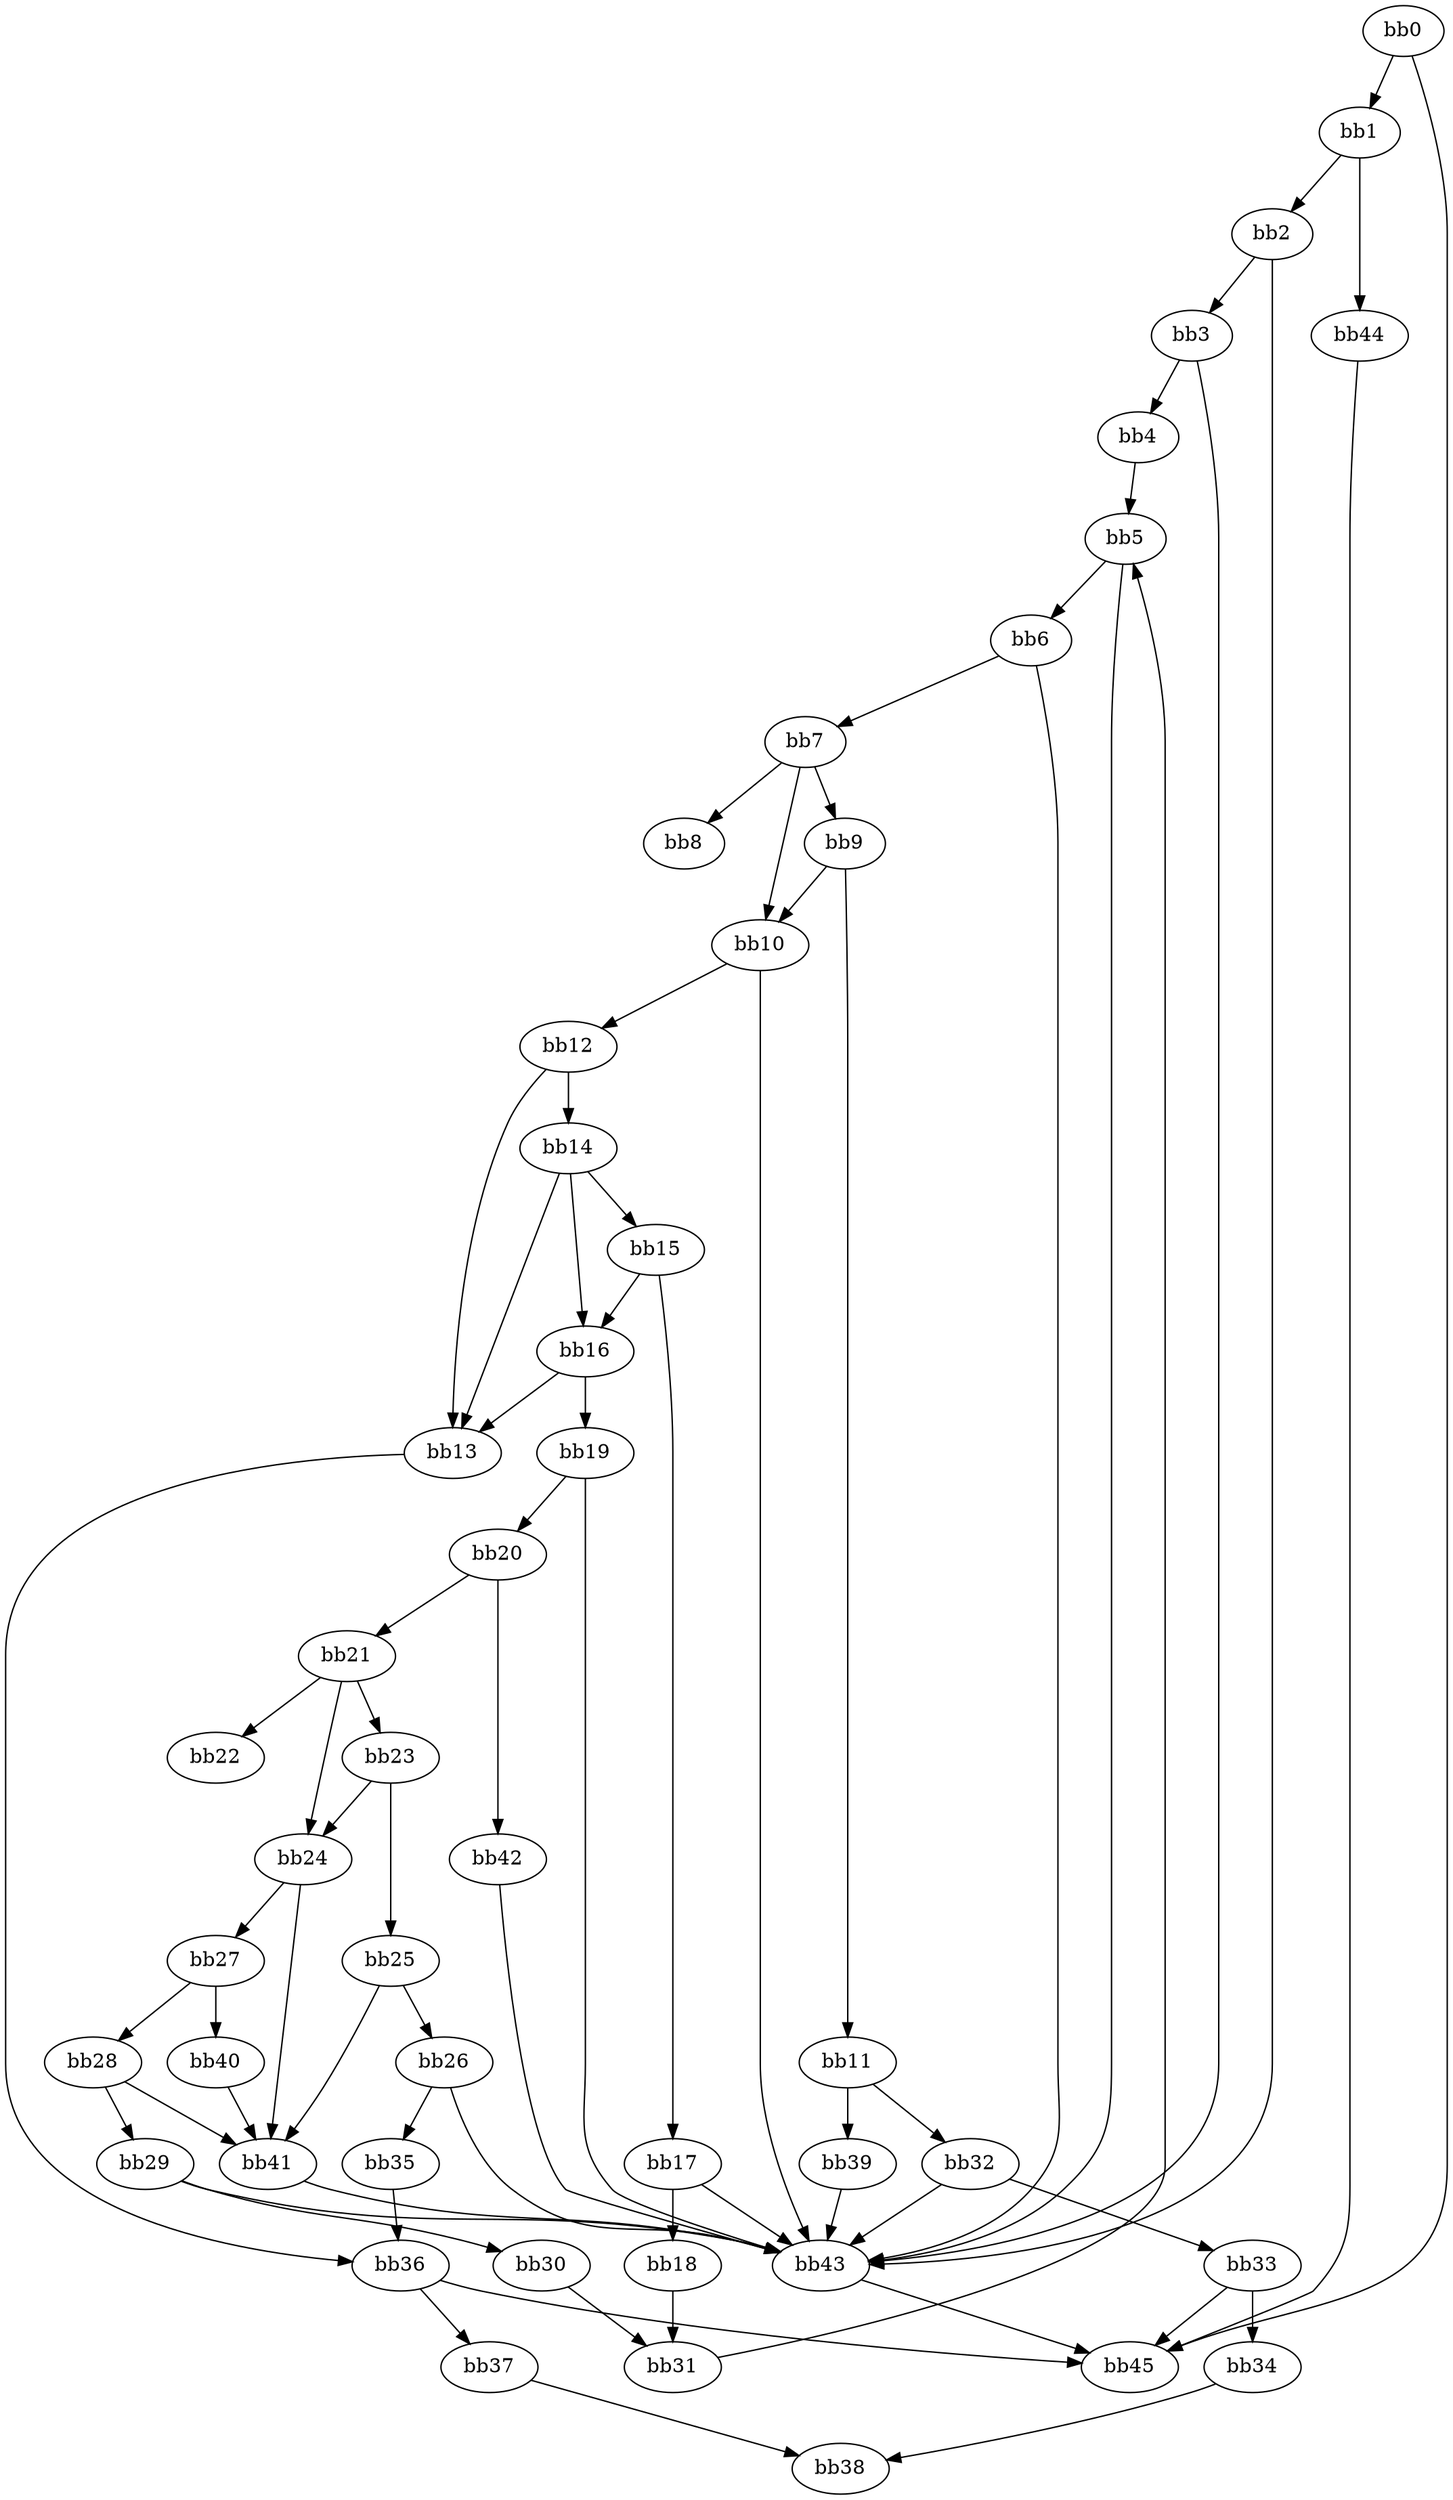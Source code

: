 digraph {
    0 [ label = "bb0\l" ]
    1 [ label = "bb1\l" ]
    2 [ label = "bb2\l" ]
    3 [ label = "bb3\l" ]
    4 [ label = "bb4\l" ]
    5 [ label = "bb5\l" ]
    6 [ label = "bb6\l" ]
    7 [ label = "bb7\l" ]
    8 [ label = "bb8\l" ]
    9 [ label = "bb9\l" ]
    10 [ label = "bb10\l" ]
    11 [ label = "bb11\l" ]
    12 [ label = "bb12\l" ]
    13 [ label = "bb13\l" ]
    14 [ label = "bb14\l" ]
    15 [ label = "bb15\l" ]
    16 [ label = "bb16\l" ]
    17 [ label = "bb17\l" ]
    18 [ label = "bb18\l" ]
    19 [ label = "bb19\l" ]
    20 [ label = "bb20\l" ]
    21 [ label = "bb21\l" ]
    22 [ label = "bb22\l" ]
    23 [ label = "bb23\l" ]
    24 [ label = "bb24\l" ]
    25 [ label = "bb25\l" ]
    26 [ label = "bb26\l" ]
    27 [ label = "bb27\l" ]
    28 [ label = "bb28\l" ]
    29 [ label = "bb29\l" ]
    30 [ label = "bb30\l" ]
    31 [ label = "bb31\l" ]
    32 [ label = "bb32\l" ]
    33 [ label = "bb33\l" ]
    34 [ label = "bb34\l" ]
    35 [ label = "bb35\l" ]
    36 [ label = "bb36\l" ]
    37 [ label = "bb37\l" ]
    38 [ label = "bb38\l" ]
    39 [ label = "bb39\l" ]
    40 [ label = "bb40\l" ]
    41 [ label = "bb41\l" ]
    42 [ label = "bb42\l" ]
    43 [ label = "bb43\l" ]
    44 [ label = "bb44\l" ]
    45 [ label = "bb45\l" ]
    0 -> 1 [ ]
    0 -> 45 [ ]
    1 -> 2 [ ]
    1 -> 44 [ ]
    2 -> 3 [ ]
    2 -> 43 [ ]
    3 -> 4 [ ]
    3 -> 43 [ ]
    4 -> 5 [ ]
    5 -> 6 [ ]
    5 -> 43 [ ]
    6 -> 7 [ ]
    6 -> 43 [ ]
    7 -> 8 [ ]
    7 -> 9 [ ]
    7 -> 10 [ ]
    9 -> 10 [ ]
    9 -> 11 [ ]
    10 -> 12 [ ]
    10 -> 43 [ ]
    11 -> 32 [ ]
    11 -> 39 [ ]
    12 -> 13 [ ]
    12 -> 14 [ ]
    13 -> 36 [ ]
    14 -> 13 [ ]
    14 -> 15 [ ]
    14 -> 16 [ ]
    15 -> 16 [ ]
    15 -> 17 [ ]
    16 -> 13 [ ]
    16 -> 19 [ ]
    17 -> 18 [ ]
    17 -> 43 [ ]
    18 -> 31 [ ]
    19 -> 20 [ ]
    19 -> 43 [ ]
    20 -> 21 [ ]
    20 -> 42 [ ]
    21 -> 22 [ ]
    21 -> 23 [ ]
    21 -> 24 [ ]
    23 -> 24 [ ]
    23 -> 25 [ ]
    24 -> 27 [ ]
    24 -> 41 [ ]
    25 -> 26 [ ]
    25 -> 41 [ ]
    26 -> 35 [ ]
    26 -> 43 [ ]
    27 -> 28 [ ]
    27 -> 40 [ ]
    28 -> 29 [ ]
    28 -> 41 [ ]
    29 -> 30 [ ]
    29 -> 43 [ ]
    30 -> 31 [ ]
    31 -> 5 [ ]
    32 -> 33 [ ]
    32 -> 43 [ ]
    33 -> 34 [ ]
    33 -> 45 [ ]
    34 -> 38 [ ]
    35 -> 36 [ ]
    36 -> 37 [ ]
    36 -> 45 [ ]
    37 -> 38 [ ]
    39 -> 43 [ ]
    40 -> 41 [ ]
    41 -> 43 [ ]
    42 -> 43 [ ]
    43 -> 45 [ ]
    44 -> 45 [ ]
}

